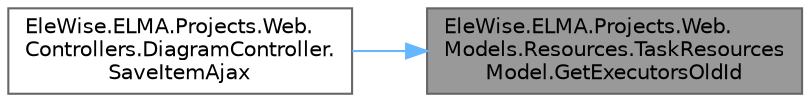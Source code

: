 digraph "EleWise.ELMA.Projects.Web.Models.Resources.TaskResourcesModel.GetExecutorsOldId"
{
 // LATEX_PDF_SIZE
  bgcolor="transparent";
  edge [fontname=Helvetica,fontsize=10,labelfontname=Helvetica,labelfontsize=10];
  node [fontname=Helvetica,fontsize=10,shape=box,height=0.2,width=0.4];
  rankdir="RL";
  Node1 [id="Node000001",label="EleWise.ELMA.Projects.Web.\lModels.Resources.TaskResources\lModel.GetExecutorsOldId",height=0.2,width=0.4,color="gray40", fillcolor="grey60", style="filled", fontcolor="black",tooltip="Список идентификаторов предыдущих исполнителей"];
  Node1 -> Node2 [id="edge1_Node000001_Node000002",dir="back",color="steelblue1",style="solid",tooltip=" "];
  Node2 [id="Node000002",label="EleWise.ELMA.Projects.Web.\lControllers.DiagramController.\lSaveItemAjax",height=0.2,width=0.4,color="grey40", fillcolor="white", style="filled",URL="$class_ele_wise_1_1_e_l_m_a_1_1_projects_1_1_web_1_1_controllers_1_1_diagram_controller.html#a4b7395e34fe069438bd21d3cf5611a3f",tooltip=" "];
}
